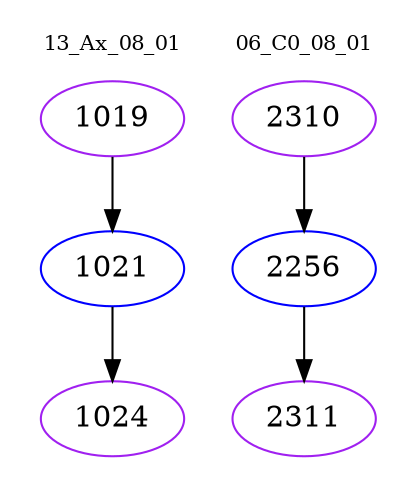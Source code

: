 digraph{
subgraph cluster_0 {
color = white
label = "13_Ax_08_01";
fontsize=10;
T0_1019 [label="1019", color="purple"]
T0_1019 -> T0_1021 [color="black"]
T0_1021 [label="1021", color="blue"]
T0_1021 -> T0_1024 [color="black"]
T0_1024 [label="1024", color="purple"]
}
subgraph cluster_1 {
color = white
label = "06_C0_08_01";
fontsize=10;
T1_2310 [label="2310", color="purple"]
T1_2310 -> T1_2256 [color="black"]
T1_2256 [label="2256", color="blue"]
T1_2256 -> T1_2311 [color="black"]
T1_2311 [label="2311", color="purple"]
}
}
